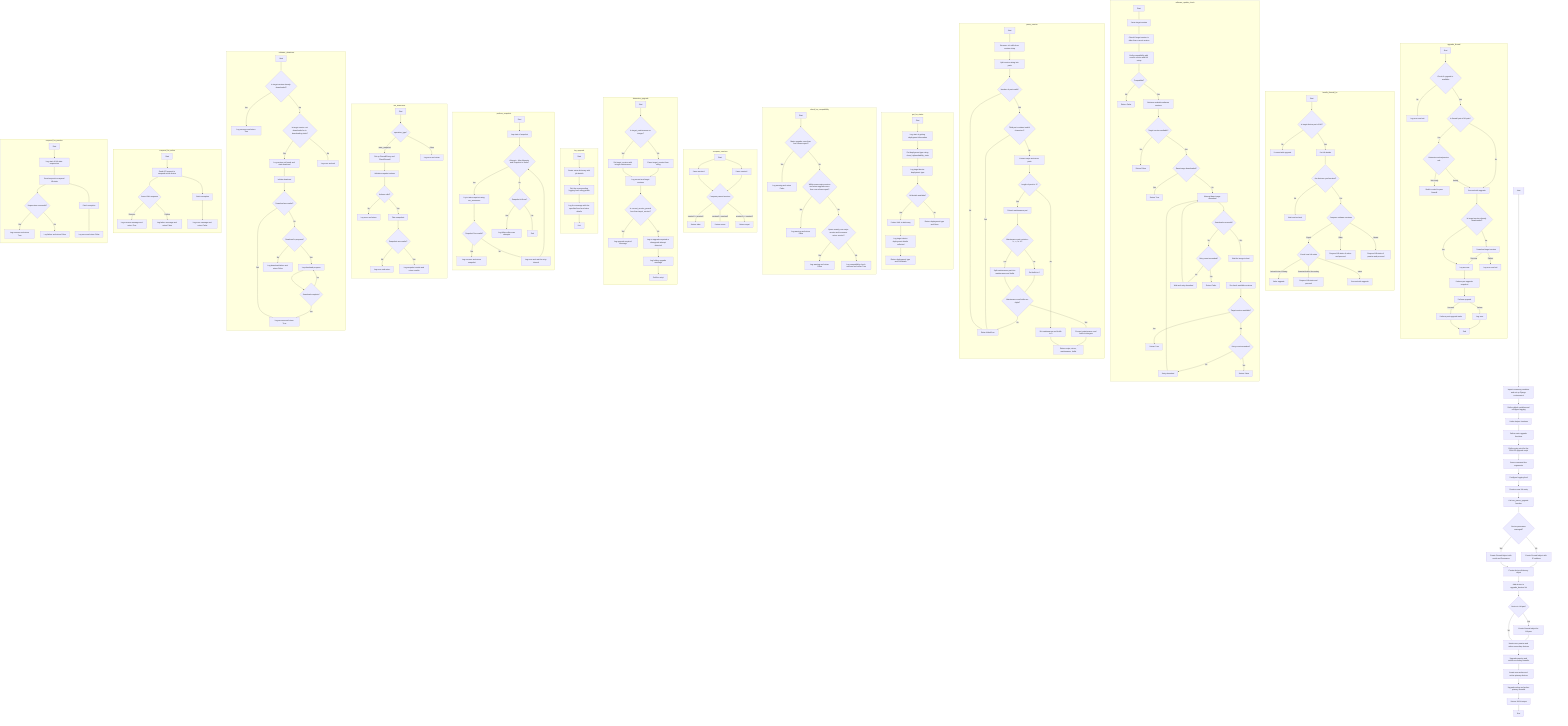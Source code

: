 graph TD
    A[Start] --> B[Import necessary modules and set up Django environment]
    B --> C[Define global variables and configure logging]
    C --> D[Define helper functions]
    D --> E[Define main upgrade functions]
    E --> F[Define entry point for the PAN-OS upgrade script]
    F --> G[Parse command-line arguments]
    G --> H[Configure logging level]
    H --> I[Create a new Job entry]
    I --> J[Call run_panos_upgrade function]
    J --> K{Device panorama managed?}
    K -->|Yes| L[Create Firewall object with serial and Panorama]
    K -->|No| M[Create Firewall object with IP address]
    L --> N[Create device dictionary object]
    M --> N
    N --> O[Add device to upgrade_devices list]
    O --> P{Device in HA pair?}
    P -->|Yes| Q[Create Firewall object for HA peer]
    P -->|No| R[Iterate over passive and active-secondary devices]
    Q --> R
    R --> S[Upgrade passive and active-secondary firewalls]
    S --> T[Iterate over active and active-primary devices]
    T --> U[Upgrade active and active-primary firewalls]
    U --> V[Return JSON output]
    V --> W[End]

subgraph upgrade_firewall
    direction TB
    UF1[Start] --> UF2{Check if upgrade is available}
    UF2 -->|No| UF3[Log error and exit]
    UF2 -->|Yes| UF4{Is firewall part of HA pair?}
    UF4 -->|Yes| UF5{Determine active/passive role}
    UF5 -->|Not ready| UF6[Switch control to peer firewall]
    UF5 -->|Ready| UF7[Proceed with upgrade]
    UF4 -->|No| UF7[Proceed with upgrade]
    UF7 --> UF8{Is target version already downloaded?}
    UF8 -->|Yes| UF9[Log success]
    UF8 -->|No| UF10[Download target version]
    UF10 -->|Success| UF9[Log success]
    UF10 -->|Failure| UF11[Log error and exit]
    UF9 --> UF12[Perform pre-upgrade snapshot]
    UF12 --> UF13[Perform upgrade]
    UF13 -->|Success| UF14[Perform post-upgrade tasks]
    UF13 -->|Failure| UF15[Log error]
    UF14 --> UF16[End]
    UF15 --> UF16[End]
end

subgraph handle_firewall_ha
    direction TB
    HF1[Start] --> HF2{Is target device part of HA?}
    HF2 -->|No| HF3[Proceed with upgrade]
    HF2 -->|Yes| HF4[Get HA details]
    HF4 --> HF5{Are devices synchronized?}
    HF5 -->|No| HF6[Wait and recheck]
    HF5 -->|Yes| HF7{Compare software versions}
    HF7 -->|Equal| HF8{Check local HA state}
    HF8 -->|Active/Active-Primary| HF9[Defer upgrade]
    HF8 -->|Passive/Active-Secondary| HF10[Suspend HA state and proceed]
    HF8 -->|Initial| HF11[Proceed with upgrade]
    HF7 -->|Older| HF12[Suspend HA state of active and proceed]
    HF7 -->|Newer| HF13[Suspend HA state of passive and proceed]
end

subgraph software_update_check
    direction TB
    SUC1[Start] --> SUC2[Parse target version]
    SUC2 --> SUC3[Check if target version is older than current version]
    SUC3 --> SUC4[Verify compatibility with current version and HA setup]
    SUC4 --> SUC5{Compatible?}
    SUC5 -->|No| SUC6[Return False]
    SUC5 -->|Yes| SUC7[Retrieve available software versions]
    SUC7 --> SUC8{Target version available?}
    SUC8 -->|No| SUC9[Return False]
    SUC8 -->|Yes| SUC10{Base image downloaded?}
    SUC10 -->|Yes| SUC11[Return True]
    SUC10 -->|No| SUC12[Attempt base image download]
    SUC12 --> SUC13{Download successful?}
    SUC13 -->|Yes| SUC14[Wait for image to load]
    SUC14 --> SUC15[Re-check available versions]
    SUC15 --> SUC16{Target version available?}
    SUC16 -->|Yes| SUC17[Return True]
    SUC16 -->|No| SUC18{Retry count exceeded?}
    SUC18 -->|No| SUC19[Retry download]
    SUC19 --> SUC12
    SUC18 -->|Yes| SUC20[Return False]
    SUC13 -->|No| SUC21{Retry count exceeded?}
    SUC21 -->|No| SUC22[Wait and retry download]
    SUC22 --> SUC12
    SUC21 -->|Yes| SUC23[Return False]
end

subgraph parse_version
    direction TB
    PV1[Start] --> PV2[Remove .xfr suffix from version string]
    PV2 --> PV3[Split version string into parts]
    PV3 --> PV4{Number of parts valid?}
    PV4 -->|No| PV5[Raise ValueError]
    PV4 -->|Yes| PV6{Third part contains invalid characters?}
    PV6 -->|Yes| PV5[Raise ValueError]
    PV6 -->|No| PV7[Extract major and minor parts]
    PV7 --> PV8{Length of parts is 3?}
    PV8 -->|No| PV9[Set maintenance and hotfix to 0]
    PV8 -->|Yes| PV10[Extract maintenance part]
    PV10 --> PV11{Maintenance part contains -h, -c, or -b?}
    PV11 -->|Yes| PV12[Split maintenance part into maintenance and hotfix]
    PV11 -->|No| PV13[Set hotfix to 0]
    PV12 --> PV14{Maintenance and hotfix are digits?}
    PV13 --> PV14{Maintenance and hotfix are digits?}
    PV14 -->|No| PV5[Raise ValueError]
    PV14 -->|Yes| PV15[Convert maintenance and hotfix to integers]
    PV9 --> PV16[Return major, minor, maintenance, hotfix]
    PV15 --> PV16[Return major, minor, maintenance, hotfix]
end

subgraph get_ha_status
    direction TB
    GH1[Start] --> GH2[Log start of getting deployment information]
    GH2 --> GH3[Get deployment type using show_highavailability_state]
    GH3 --> GH4[Log target device deployment type]
    GH4 --> GH5{HA details available?}
    GH5 -->|Yes| GH6[Flatten XML to dictionary]
    GH6 --> GH7[Log target device deployment details collected]
    GH5 -->|No| GH8[Return deployment type and None]
    GH7 --> GH9[Return deployment type and HA details]
end

subgraph check_ha_compatibility
    direction TB
    CH1[Start] --> CH2{Major upgrade more than one release apart?}
    CH2 -->|Yes| CH3[Log warning and return False]
    CH2 -->|No| CH4{Within same major version and minor upgrade more than one release apart?}
    CH4 -->|Yes| CH5[Log warning and return False]
    CH4 -->|No| CH6{Spans exactly one major version and increases minor version?}
    CH6 -->|Yes| CH7[Log warning and return False]
    CH6 -->|No| CH8[Log compatibility check success and return True]
end

subgraph compare_versions
    direction TB
    CV1[Start] --> CV2[Parse version1]
    CV1 --> CV3[Parse version2]
    CV2 --> CV4{Compare parsed versions}
    CV3 --> CV4
    CV4 -->|version1 < version2| CV5[Return older]
    CV4 -->|version1 > version2| CV6[Return newer]
    CV4 -->|version1 == version2| CV7[Return equal]
end

subgraph determine_upgrade
    direction TB
    DU1[Start] --> DU2{Is target_maintenance an integer?}
    DU2 -->|Yes| DU3[Set target_version with integer maintenance]
    DU2 -->|No| DU4[Parse target_version from string]
    DU3 --> DU5[Log current and target versions]
    DU4 --> DU5
    DU5 --> DU6{Is current_version_parsed less than target_version?}
    DU6 -->|Yes| DU7[Log upgrade required message]
    DU6 -->|No| DU8[Log no upgrade required or downgrade attempt detected]
    DU8 --> DU9[Log halting upgrade message]
    DU9 --> DU10[Exit the script]
end

subgraph log_upgrade
    direction TB
    LU1[Start] --> LU2[Create extra dictionary with job details]
    LU2 --> LU3[Get the corresponding logging level using getattr]
    LU3 --> LU4[Log the message with the specified level and extra details]
    LU4 --> LU5[End]
end

subgraph perform_snapshot
    direction TB
    PS1[Start] --> PS2[Log start of snapshot]
    PS2 --> PS3{Attempt < Max Attempts and Snapshot is None?}
    PS3 -->|Yes| PS4[Try to take snapshot using run_assurance]
    PS4 --> PS5{Snapshot Successful?}
    PS5 -->|Yes| PS6[Log success and return snapshot]
    PS5 -->|No| PS7[Log error and wait for retry interval]
    PS7 --> PS3
    PS3 -->|No| PS8{Snapshot is None?}
    PS8 -->|Yes| PS9[Log failure after max attempts]
    PS8 -->|No| PS10[End]
end

subgraph run_assurance
    direction TB
    RA1[Start] --> RA2{operation_type?}
    RA2 -->|state_snapshot| RA3[Set up FirewallProxy and CheckFirewall]
    RA3 --> RA4[Validate snapshot actions]
    RA4 --> RA5{Actions valid?}
    RA5 -->|No| RA6[Log error and return]
    RA5 -->|Yes| RA7[Take snapshots]
    RA7 --> RA8{Snapshots successful?}
    RA8 -->|No| RA9[Log error and return]
    RA8 -->|Yes| RA10[Log snapshot results and return results]
    RA2 -->|Other| RA11[Log error and return]
end

subgraph software_download
    direction TB
    SD1[Start] --> SD2{Is target version already downloaded?}
    SD2 -->|Yes| SD3[Log success and return True]
    SD2 -->|No| SD4{Is target version not downloaded or in downloading state?}
    SD4 -->|Yes| SD5[Log version not found and start download]
    SD4 -->|No| SD6[Log error and exit]
    SD5 --> SD7[Initiate download]
    SD7 --> SD8{Download successful?}
    SD8 -->|Yes| SD9[Log success and return True]
    SD8 -->|No| SD10{Download in progress?}
    SD10 -->|Yes| SD11[Log download progress]
    SD10 -->|No| SD12[Log download failure and return False]
    SD11 --> SD13{Download complete?}
    SD13 -->|Yes| SD9
    SD13 -->|No| SD11
end

subgraph suspend_ha_active
    direction TB
    SHA1[Start] --> SHA2[Send API request to suspend active device]
    SHA2 --> SHA3{Parse XML response}
    SHA3 -->|Success| SHA4[Log success message and return True]
    SHA3 -->|Failure| SHA5[Log failure message and return False]
    SHA2 --> SHA6[Catch exception]
    SHA6 --> SHA7[Log error message and return False]
end

subgraph suspend_ha_passive
    direction TB
    SHP1[Start] --> SHP2[Log start of HA state suspension]
    SHP2 --> SHP3[Send request to suspend HA state]
    SHP3 --> SHP4{Suspension successful?}
    SHP4 -->|Yes| SHP5[Log success and return True]
    SHP4 -->|No| SHP6[Log failure and return False]
    SHP3 --> SHP7[Catch exception]
    SHP7 --> SHP8[Log error and return False]
end
